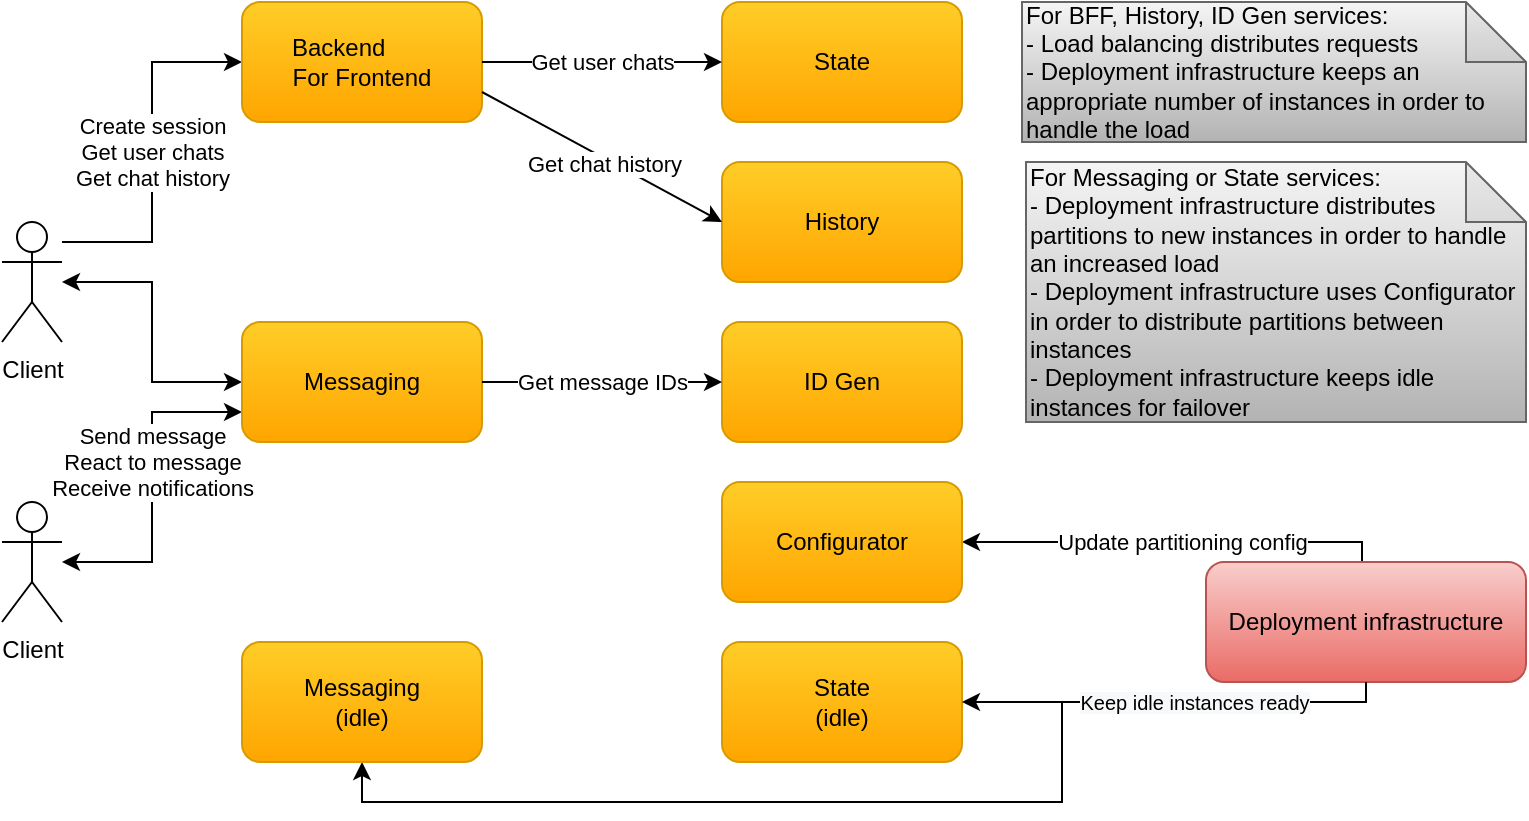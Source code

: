 <mxfile version="15.2.7" type="device"><diagram id="G4t1x3i_cumIOjZ8GDXV" name="Page-1"><mxGraphModel dx="1422" dy="923" grid="1" gridSize="10" guides="1" tooltips="1" connect="1" arrows="1" fold="1" page="1" pageScale="1" pageWidth="850" pageHeight="1100" math="0" shadow="0"><root><mxCell id="0"/><mxCell id="1" parent="0"/><mxCell id="d0rf5hO-lCL4Q1tjQsr9-38" value="Update partitioning config" style="edgeStyle=orthogonalEdgeStyle;rounded=0;orthogonalLoop=1;jettySize=auto;html=1;entryX=1;entryY=0.5;entryDx=0;entryDy=0;" parent="1" source="zAgNuWyr5u-YzhFzlj54-1" target="d0rf5hO-lCL4Q1tjQsr9-13" edge="1"><mxGeometry x="-0.048" relative="1" as="geometry"><Array as="points"><mxPoint x="720" y="330"/></Array><mxPoint as="offset"/></mxGeometry></mxCell><mxCell id="TS2LMwP4vTf8LMfX2bIO-1" style="edgeStyle=orthogonalEdgeStyle;rounded=0;orthogonalLoop=1;jettySize=auto;html=1;" parent="1" source="zAgNuWyr5u-YzhFzlj54-1" target="d0rf5hO-lCL4Q1tjQsr9-31" edge="1"><mxGeometry relative="1" as="geometry"><Array as="points"><mxPoint x="722" y="390"/><mxPoint x="570" y="390"/><mxPoint x="570" y="440"/><mxPoint x="220" y="440"/></Array></mxGeometry></mxCell><mxCell id="zAgNuWyr5u-YzhFzlj54-1" value="Deployment infrastructure" style="rounded=1;whiteSpace=wrap;html=1;gradientColor=#ea6b66;fillColor=#f8cecc;strokeColor=#b85450;" parent="1" vertex="1"><mxGeometry x="642" y="320" width="160" height="60" as="geometry"/></mxCell><mxCell id="zAgNuWyr5u-YzhFzlj54-6" value="&lt;div&gt;&lt;span&gt;For Messaging or State&amp;nbsp;&lt;/span&gt;&lt;span&gt;services:&lt;/span&gt;&lt;/div&gt;&lt;div&gt;&lt;span&gt;- Deployment infrastructure distributes partitions to new instances in order to handle an increased load&lt;/span&gt;&lt;br&gt;&lt;/div&gt;&lt;div&gt;&lt;span&gt;- Deployment infrastructure uses Configurator in order to distribute partitions between instances&lt;/span&gt;&lt;br&gt;&lt;/div&gt;&lt;div&gt;&lt;div&gt;- Deployment infrastructure keeps idle instances for failover&lt;/div&gt;&lt;/div&gt;" style="shape=note;whiteSpace=wrap;html=1;backgroundOutline=1;darkOpacity=0.05;align=left;gradientColor=#b3b3b3;fillColor=#f5f5f5;strokeColor=#666666;" parent="1" vertex="1"><mxGeometry x="552" y="120" width="250" height="130" as="geometry"/></mxCell><mxCell id="d0rf5hO-lCL4Q1tjQsr9-1" value="" style="edgeStyle=orthogonalEdgeStyle;rounded=0;orthogonalLoop=1;jettySize=auto;html=1;entryX=0;entryY=0.5;entryDx=0;entryDy=0;startArrow=classic;startFill=1;" parent="1" source="d0rf5hO-lCL4Q1tjQsr9-3" target="d0rf5hO-lCL4Q1tjQsr9-7" edge="1"><mxGeometry relative="1" as="geometry"/></mxCell><mxCell id="d0rf5hO-lCL4Q1tjQsr9-2" value="Create session&lt;br&gt;Get user chats&lt;br&gt;Get chat history" style="edgeStyle=orthogonalEdgeStyle;rounded=0;orthogonalLoop=1;jettySize=auto;html=1;entryX=0;entryY=0.5;entryDx=0;entryDy=0;" parent="1" source="d0rf5hO-lCL4Q1tjQsr9-3" target="d0rf5hO-lCL4Q1tjQsr9-20" edge="1"><mxGeometry relative="1" as="geometry"><Array as="points"><mxPoint x="115" y="160"/><mxPoint x="115" y="70"/></Array></mxGeometry></mxCell><mxCell id="d0rf5hO-lCL4Q1tjQsr9-3" value="Client" style="shape=umlActor;verticalLabelPosition=bottom;verticalAlign=top;html=1;outlineConnect=0;" parent="1" vertex="1"><mxGeometry x="40" y="150" width="30" height="60" as="geometry"/></mxCell><mxCell id="d0rf5hO-lCL4Q1tjQsr9-4" value="Send message&lt;br&gt;React to message&lt;br&gt;Receive notifications" style="edgeStyle=orthogonalEdgeStyle;rounded=0;orthogonalLoop=1;jettySize=auto;html=1;entryX=0;entryY=0.75;entryDx=0;entryDy=0;startArrow=classic;startFill=1;" parent="1" source="d0rf5hO-lCL4Q1tjQsr9-5" target="d0rf5hO-lCL4Q1tjQsr9-7" edge="1"><mxGeometry x="0.151" relative="1" as="geometry"><mxPoint as="offset"/></mxGeometry></mxCell><mxCell id="d0rf5hO-lCL4Q1tjQsr9-5" value="Client" style="shape=umlActor;verticalLabelPosition=bottom;verticalAlign=top;html=1;outlineConnect=0;" parent="1" vertex="1"><mxGeometry x="40" y="290" width="30" height="60" as="geometry"/></mxCell><mxCell id="d0rf5hO-lCL4Q1tjQsr9-7" value="&lt;font style=&quot;font-size: 12px&quot;&gt;Messaging&lt;/font&gt;" style="rounded=1;whiteSpace=wrap;html=1;gradientColor=#ffa500;fillColor=#ffcd28;strokeColor=#d79b00;" parent="1" vertex="1"><mxGeometry x="160" y="200" width="120" height="60" as="geometry"/></mxCell><mxCell id="d0rf5hO-lCL4Q1tjQsr9-13" value="Configurator" style="rounded=1;whiteSpace=wrap;html=1;gradientColor=#ffa500;fillColor=#ffcd28;strokeColor=#d79b00;" parent="1" vertex="1"><mxGeometry x="400" y="280" width="120" height="60" as="geometry"/></mxCell><mxCell id="d0rf5hO-lCL4Q1tjQsr9-15" value="&lt;font style=&quot;font-size: 12px&quot;&gt;History&lt;/font&gt;" style="rounded=1;whiteSpace=wrap;html=1;gradientColor=#ffa500;fillColor=#ffcd28;strokeColor=#d79b00;" parent="1" vertex="1"><mxGeometry x="400" y="120" width="120" height="60" as="geometry"/></mxCell><mxCell id="d0rf5hO-lCL4Q1tjQsr9-16" value="&lt;font style=&quot;font-size: 12px&quot;&gt;ID Gen&lt;/font&gt;" style="rounded=1;whiteSpace=wrap;html=1;gradientColor=#ffa500;fillColor=#ffcd28;strokeColor=#d79b00;" parent="1" vertex="1"><mxGeometry x="400" y="200" width="120" height="60" as="geometry"/></mxCell><mxCell id="d0rf5hO-lCL4Q1tjQsr9-17" value="Get message IDs" style="endArrow=classic;html=1;exitX=1;exitY=0.5;exitDx=0;exitDy=0;entryX=0;entryY=0.5;entryDx=0;entryDy=0;" parent="1" source="d0rf5hO-lCL4Q1tjQsr9-7" target="d0rf5hO-lCL4Q1tjQsr9-16" edge="1"><mxGeometry width="50" height="50" relative="1" as="geometry"><mxPoint x="530" y="55" as="sourcePoint"/><mxPoint x="290" y="245" as="targetPoint"/><mxPoint as="offset"/></mxGeometry></mxCell><mxCell id="d0rf5hO-lCL4Q1tjQsr9-20" value="&lt;font style=&quot;font-size: 12px&quot;&gt;Backend&amp;nbsp; &amp;nbsp; &amp;nbsp; &amp;nbsp;&lt;br&gt;For Frontend&lt;/font&gt;" style="rounded=1;whiteSpace=wrap;html=1;gradientColor=#ffa500;fillColor=#ffcd28;strokeColor=#d79b00;" parent="1" vertex="1"><mxGeometry x="160" y="40" width="120" height="60" as="geometry"/></mxCell><mxCell id="d0rf5hO-lCL4Q1tjQsr9-23" value="&lt;font style=&quot;font-size: 12px&quot;&gt;State&lt;/font&gt;" style="rounded=1;whiteSpace=wrap;html=1;gradientColor=#ffa500;fillColor=#ffcd28;strokeColor=#d79b00;" parent="1" vertex="1"><mxGeometry x="400" y="40" width="120" height="60" as="geometry"/></mxCell><mxCell id="d0rf5hO-lCL4Q1tjQsr9-26" value="Get chat history" style="endArrow=classic;html=1;exitX=1;exitY=0.75;exitDx=0;exitDy=0;entryX=0;entryY=0.5;entryDx=0;entryDy=0;" parent="1" source="d0rf5hO-lCL4Q1tjQsr9-20" target="d0rf5hO-lCL4Q1tjQsr9-15" edge="1"><mxGeometry x="0.044" y="-3" width="50" height="50" relative="1" as="geometry"><mxPoint x="290" y="355" as="sourcePoint"/><mxPoint x="370" y="420" as="targetPoint"/><mxPoint as="offset"/></mxGeometry></mxCell><mxCell id="d0rf5hO-lCL4Q1tjQsr9-27" value="Get user chats" style="endArrow=classic;html=1;entryX=0;entryY=0.5;entryDx=0;entryDy=0;exitX=1;exitY=0.5;exitDx=0;exitDy=0;" parent="1" source="d0rf5hO-lCL4Q1tjQsr9-20" target="d0rf5hO-lCL4Q1tjQsr9-23" edge="1"><mxGeometry width="50" height="50" relative="1" as="geometry"><mxPoint x="280" y="150" as="sourcePoint"/><mxPoint x="330" y="100" as="targetPoint"/><mxPoint as="offset"/></mxGeometry></mxCell><mxCell id="d0rf5hO-lCL4Q1tjQsr9-31" value="&lt;font style=&quot;font-size: 12px&quot;&gt;Messaging&lt;br&gt;(idle)&lt;br&gt;&lt;/font&gt;" style="rounded=1;whiteSpace=wrap;html=1;gradientColor=#ffa500;fillColor=#ffcd28;strokeColor=#d79b00;" parent="1" vertex="1"><mxGeometry x="160" y="360" width="120" height="60" as="geometry"/></mxCell><mxCell id="d0rf5hO-lCL4Q1tjQsr9-40" value="&lt;div&gt;&lt;span&gt;For BFF, History,&amp;nbsp;&lt;/span&gt;&lt;span&gt;ID Gen services:&lt;/span&gt;&lt;/div&gt;&lt;div&gt;- Load balancing distributes requests&lt;span&gt;&lt;br&gt;&lt;/span&gt;&lt;/div&gt;&lt;div&gt;&lt;span&gt;- Deployment infrastructure keeps an appropriate number of instances in order to handle the load&lt;/span&gt;&lt;/div&gt;" style="shape=note;whiteSpace=wrap;html=1;backgroundOutline=1;darkOpacity=0.05;align=left;gradientColor=#b3b3b3;fillColor=#f5f5f5;strokeColor=#666666;" parent="1" vertex="1"><mxGeometry x="550" y="40" width="252" height="70" as="geometry"/></mxCell><mxCell id="d0rf5hO-lCL4Q1tjQsr9-41" value="&lt;font style=&quot;font-size: 12px&quot;&gt;State&lt;br&gt;(idle)&lt;br&gt;&lt;/font&gt;" style="rounded=1;whiteSpace=wrap;html=1;gradientColor=#ffa500;fillColor=#ffcd28;strokeColor=#d79b00;" parent="1" vertex="1"><mxGeometry x="400" y="360" width="120" height="60" as="geometry"/></mxCell><mxCell id="IFdCafBzYEWBYaST4E9D-2" value="&lt;font style=&quot;font-size: 10px&quot;&gt;&lt;span style=&quot;text-align: left ; background-color: rgb(248 , 249 , 250)&quot;&gt;Keep idle&amp;nbsp;&lt;/span&gt;&lt;span style=&quot;text-align: left ; background-color: rgb(248 , 249 , 250)&quot;&gt;instances ready&lt;/span&gt;&lt;/font&gt;" style="edgeStyle=orthogonalEdgeStyle;rounded=0;orthogonalLoop=1;jettySize=auto;html=1;entryX=1;entryY=0.5;entryDx=0;entryDy=0;exitX=0.5;exitY=1;exitDx=0;exitDy=0;" parent="1" source="zAgNuWyr5u-YzhFzlj54-1" target="d0rf5hO-lCL4Q1tjQsr9-41" edge="1"><mxGeometry x="-0.088" relative="1" as="geometry"><Array as="points"><mxPoint x="722" y="390"/></Array><mxPoint as="offset"/><mxPoint x="730" y="330" as="sourcePoint"/><mxPoint x="530" y="320" as="targetPoint"/></mxGeometry></mxCell></root></mxGraphModel></diagram></mxfile>